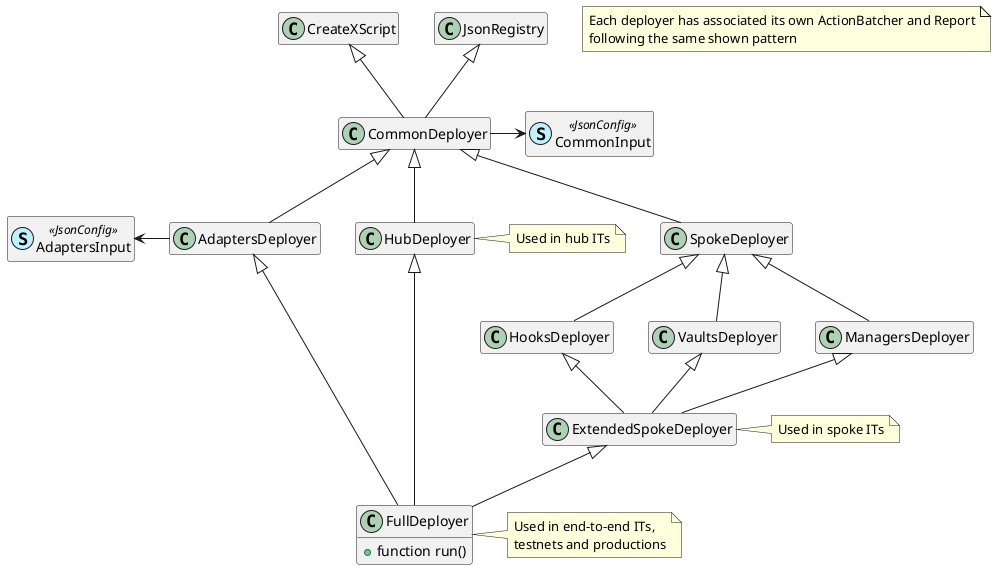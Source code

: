 @startuml
hide empty members

note "Each deployer has associated its own ActionBatcher and Report\nfollowing the same shown pattern" as N1

class JsonRegistry
class CreateXScript

class CommonDeployer
class HubDeployer
class SpokeDeployer
class AdaptersDeployer

class ManagersDeployer
class VaultsDeployer
class HooksDeployer
class ExtendedSpokeDeployer

class FullDeployer {
    + function run()
}

class CommonInput << (S,application) JsonConfig >>
class AdaptersInput << (S,application) JsonConfig >>

CommonDeployer -up-|> JsonRegistry
CommonDeployer -up-|> CreateXScript
HubDeployer -up-|> CommonDeployer
SpokeDeployer -up-|> CommonDeployer
AdaptersDeployer -up-|> CommonDeployer

ManagersDeployer -up-|> SpokeDeployer
VaultsDeployer -up-|> SpokeDeployer
HooksDeployer -up-|> SpokeDeployer

ExtendedSpokeDeployer -up-|> ManagersDeployer
ExtendedSpokeDeployer -up-|> VaultsDeployer
ExtendedSpokeDeployer -up-|> HooksDeployer

FullDeployer -up---|> HubDeployer
FullDeployer -up-|> ExtendedSpokeDeployer
FullDeployer -up---|> AdaptersDeployer

CommonDeployer -> CommonInput
AdaptersDeployer -left> AdaptersInput

note right of ExtendedSpokeDeployer: Used in spoke ITs
note right of HubDeployer: Used in hub ITs
note right of FullDeployer: Used in end-to-end ITs,\ntestnets and productions
@enduml
